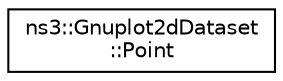 digraph "Graphical Class Hierarchy"
{
 // LATEX_PDF_SIZE
  edge [fontname="Helvetica",fontsize="10",labelfontname="Helvetica",labelfontsize="10"];
  node [fontname="Helvetica",fontsize="10",shape=record];
  rankdir="LR";
  Node0 [label="ns3::Gnuplot2dDataset\l::Point",height=0.2,width=0.4,color="black", fillcolor="white", style="filled",URL="$structns3_1_1_gnuplot2d_dataset_1_1_point.html",tooltip="A point in a 2D plot."];
}
